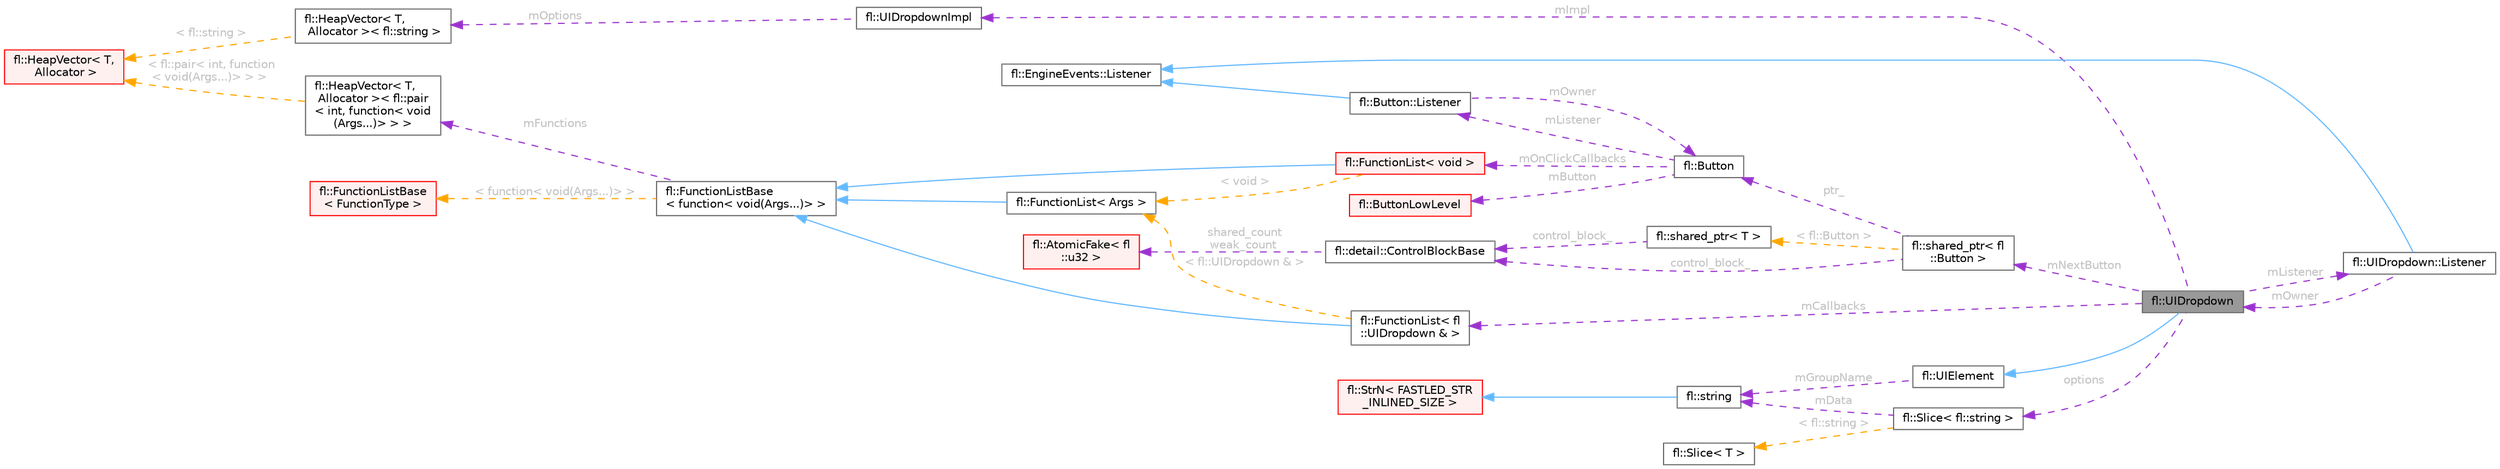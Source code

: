 digraph "fl::UIDropdown"
{
 // INTERACTIVE_SVG=YES
 // LATEX_PDF_SIZE
  bgcolor="transparent";
  edge [fontname=Helvetica,fontsize=10,labelfontname=Helvetica,labelfontsize=10];
  node [fontname=Helvetica,fontsize=10,shape=box,height=0.2,width=0.4];
  rankdir="LR";
  Node1 [id="Node000001",label="fl::UIDropdown",height=0.2,width=0.4,color="gray40", fillcolor="grey60", style="filled", fontcolor="black",tooltip=" "];
  Node2 -> Node1 [id="edge1_Node000001_Node000002",dir="back",color="steelblue1",style="solid",tooltip=" "];
  Node2 [id="Node000002",label="fl::UIElement",height=0.2,width=0.4,color="gray40", fillcolor="white", style="filled",URL="$df/d7b/classfl_1_1_u_i_element.html",tooltip=" "];
  Node3 -> Node2 [id="edge2_Node000002_Node000003",dir="back",color="darkorchid3",style="dashed",tooltip=" ",label=" mGroupName",fontcolor="grey" ];
  Node3 [id="Node000003",label="fl::string",height=0.2,width=0.4,color="gray40", fillcolor="white", style="filled",URL="$d2/db2/classfl_1_1string.html",tooltip=" "];
  Node4 -> Node3 [id="edge3_Node000003_Node000004",dir="back",color="steelblue1",style="solid",tooltip=" "];
  Node4 [id="Node000004",label="fl::StrN\< FASTLED_STR\l_INLINED_SIZE \>",height=0.2,width=0.4,color="red", fillcolor="#FFF0F0", style="filled",URL="$dc/d96/classfl_1_1_str_n.html",tooltip=" "];
  Node6 -> Node1 [id="edge4_Node000001_Node000006",dir="back",color="darkorchid3",style="dashed",tooltip=" ",label=" options",fontcolor="grey" ];
  Node6 [id="Node000006",label="fl::Slice\< fl::string \>",height=0.2,width=0.4,color="gray40", fillcolor="white", style="filled",URL="$d8/de4/classfl_1_1_slice.html",tooltip=" "];
  Node3 -> Node6 [id="edge5_Node000006_Node000003",dir="back",color="darkorchid3",style="dashed",tooltip=" ",label=" mData",fontcolor="grey" ];
  Node7 -> Node6 [id="edge6_Node000006_Node000007",dir="back",color="orange",style="dashed",tooltip=" ",label=" \< fl::string \>",fontcolor="grey" ];
  Node7 [id="Node000007",label="fl::Slice\< T \>",height=0.2,width=0.4,color="gray40", fillcolor="white", style="filled",URL="$d8/de4/classfl_1_1_slice.html",tooltip=" "];
  Node8 -> Node1 [id="edge7_Node000001_Node000008",dir="back",color="darkorchid3",style="dashed",tooltip=" ",label=" mImpl",fontcolor="grey" ];
  Node8 [id="Node000008",label="fl::UIDropdownImpl",height=0.2,width=0.4,color="gray40", fillcolor="white", style="filled",URL="$da/d56/classfl_1_1_u_i_dropdown_impl.html",tooltip=" "];
  Node9 -> Node8 [id="edge8_Node000008_Node000009",dir="back",color="darkorchid3",style="dashed",tooltip=" ",label=" mOptions",fontcolor="grey" ];
  Node9 [id="Node000009",label="fl::HeapVector\< T,\l Allocator \>\< fl::string \>",height=0.2,width=0.4,color="gray40", fillcolor="white", style="filled",URL="$db/ddd/classfl_1_1_heap_vector.html",tooltip=" "];
  Node10 -> Node9 [id="edge9_Node000009_Node000010",dir="back",color="orange",style="dashed",tooltip=" ",label=" \< fl::string \>",fontcolor="grey" ];
  Node10 [id="Node000010",label="fl::HeapVector\< T,\l Allocator \>",height=0.2,width=0.4,color="red", fillcolor="#FFF0F0", style="filled",URL="$db/ddd/classfl_1_1_heap_vector.html",tooltip=" "];
  Node12 -> Node1 [id="edge10_Node000001_Node000012",dir="back",color="darkorchid3",style="dashed",tooltip=" ",label=" mCallbacks",fontcolor="grey" ];
  Node12 [id="Node000012",label="fl::FunctionList\< fl\l::UIDropdown & \>",height=0.2,width=0.4,color="gray40", fillcolor="white", style="filled",URL="$d1/d5d/classfl_1_1_function_list.html",tooltip=" "];
  Node13 -> Node12 [id="edge11_Node000012_Node000013",dir="back",color="steelblue1",style="solid",tooltip=" "];
  Node13 [id="Node000013",label="fl::FunctionListBase\l\< function\< void(Args...)\> \>",height=0.2,width=0.4,color="gray40", fillcolor="white", style="filled",URL="$d7/de3/classfl_1_1_function_list_base.html",tooltip=" "];
  Node14 -> Node13 [id="edge12_Node000013_Node000014",dir="back",color="darkorchid3",style="dashed",tooltip=" ",label=" mFunctions",fontcolor="grey" ];
  Node14 [id="Node000014",label="fl::HeapVector\< T,\l Allocator \>\< fl::pair\l\< int, function\< void\l(Args...)\> \> \>",height=0.2,width=0.4,color="gray40", fillcolor="white", style="filled",URL="$db/ddd/classfl_1_1_heap_vector.html",tooltip=" "];
  Node10 -> Node14 [id="edge13_Node000014_Node000010",dir="back",color="orange",style="dashed",tooltip=" ",label=" \< fl::pair\< int, function\l\< void(Args...)\> \> \>",fontcolor="grey" ];
  Node15 -> Node13 [id="edge14_Node000013_Node000015",dir="back",color="orange",style="dashed",tooltip=" ",label=" \< function\< void(Args...)\> \>",fontcolor="grey" ];
  Node15 [id="Node000015",label="fl::FunctionListBase\l\< FunctionType \>",height=0.2,width=0.4,color="red", fillcolor="#FFF0F0", style="filled",URL="$d7/de3/classfl_1_1_function_list_base.html",tooltip=" "];
  Node17 -> Node12 [id="edge15_Node000012_Node000017",dir="back",color="orange",style="dashed",tooltip=" ",label=" \< fl::UIDropdown & \>",fontcolor="grey" ];
  Node17 [id="Node000017",label="fl::FunctionList\< Args \>",height=0.2,width=0.4,color="gray40", fillcolor="white", style="filled",URL="$d1/d5d/classfl_1_1_function_list.html",tooltip=" "];
  Node13 -> Node17 [id="edge16_Node000017_Node000013",dir="back",color="steelblue1",style="solid",tooltip=" "];
  Node18 -> Node1 [id="edge17_Node000001_Node000018",dir="back",color="darkorchid3",style="dashed",tooltip=" ",label=" mListener",fontcolor="grey" ];
  Node18 [id="Node000018",label="fl::UIDropdown::Listener",height=0.2,width=0.4,color="gray40", fillcolor="white", style="filled",URL="$da/da3/structfl_1_1_u_i_dropdown_1_1_listener.html",tooltip=" "];
  Node19 -> Node18 [id="edge18_Node000018_Node000019",dir="back",color="steelblue1",style="solid",tooltip=" "];
  Node19 [id="Node000019",label="fl::EngineEvents::Listener",height=0.2,width=0.4,color="gray40", fillcolor="white", style="filled",URL="$db/da2/classfl_1_1_engine_events_1_1_listener.html",tooltip=" "];
  Node1 -> Node18 [id="edge19_Node000018_Node000001",dir="back",color="darkorchid3",style="dashed",tooltip=" ",label=" mOwner",fontcolor="grey" ];
  Node20 -> Node1 [id="edge20_Node000001_Node000020",dir="back",color="darkorchid3",style="dashed",tooltip=" ",label=" mNextButton",fontcolor="grey" ];
  Node20 [id="Node000020",label="fl::shared_ptr\< fl\l::Button \>",height=0.2,width=0.4,color="gray40", fillcolor="white", style="filled",URL="$d1/d74/classfl_1_1shared__ptr.html",tooltip=" "];
  Node21 -> Node20 [id="edge21_Node000020_Node000021",dir="back",color="darkorchid3",style="dashed",tooltip=" ",label=" ptr_",fontcolor="grey" ];
  Node21 [id="Node000021",label="fl::Button",height=0.2,width=0.4,color="gray40", fillcolor="white", style="filled",URL="$d3/d85/classfl_1_1_button.html",tooltip=" "];
  Node22 -> Node21 [id="edge22_Node000021_Node000022",dir="back",color="darkorchid3",style="dashed",tooltip=" ",label=" mButton",fontcolor="grey" ];
  Node22 [id="Node000022",label="fl::ButtonLowLevel",height=0.2,width=0.4,color="red", fillcolor="#FFF0F0", style="filled",URL="$dd/d6e/classfl_1_1_button_low_level.html",tooltip=" "];
  Node24 -> Node21 [id="edge23_Node000021_Node000024",dir="back",color="darkorchid3",style="dashed",tooltip=" ",label=" mListener",fontcolor="grey" ];
  Node24 [id="Node000024",label="fl::Button::Listener",height=0.2,width=0.4,color="gray40", fillcolor="white", style="filled",URL="$da/d31/structfl_1_1_button_1_1_listener.html",tooltip=" "];
  Node19 -> Node24 [id="edge24_Node000024_Node000019",dir="back",color="steelblue1",style="solid",tooltip=" "];
  Node21 -> Node24 [id="edge25_Node000024_Node000021",dir="back",color="darkorchid3",style="dashed",tooltip=" ",label=" mOwner",fontcolor="grey" ];
  Node25 -> Node21 [id="edge26_Node000021_Node000025",dir="back",color="darkorchid3",style="dashed",tooltip=" ",label=" mOnClickCallbacks",fontcolor="grey" ];
  Node25 [id="Node000025",label="fl::FunctionList\< void \>",height=0.2,width=0.4,color="red", fillcolor="#FFF0F0", style="filled",URL="$d9/df5/classfl_1_1_function_list_3_01void_01_4.html",tooltip=" "];
  Node13 -> Node25 [id="edge27_Node000025_Node000013",dir="back",color="steelblue1",style="solid",tooltip=" "];
  Node17 -> Node25 [id="edge28_Node000025_Node000017",dir="back",color="orange",style="dashed",tooltip=" ",label=" \< void \>",fontcolor="grey" ];
  Node28 -> Node20 [id="edge29_Node000020_Node000028",dir="back",color="darkorchid3",style="dashed",tooltip=" ",label=" control_block_",fontcolor="grey" ];
  Node28 [id="Node000028",label="fl::detail::ControlBlockBase",height=0.2,width=0.4,color="gray40", fillcolor="white", style="filled",URL="$d4/dc0/structfl_1_1detail_1_1_control_block_base.html",tooltip=" "];
  Node29 -> Node28 [id="edge30_Node000028_Node000029",dir="back",color="darkorchid3",style="dashed",tooltip=" ",label=" shared_count\nweak_count",fontcolor="grey" ];
  Node29 [id="Node000029",label="fl::AtomicFake\< fl\l::u32 \>",height=0.2,width=0.4,color="red", fillcolor="#FFF0F0", style="filled",URL="$da/d98/classfl_1_1_atomic_fake.html",tooltip=" "];
  Node31 -> Node20 [id="edge31_Node000020_Node000031",dir="back",color="orange",style="dashed",tooltip=" ",label=" \< fl::Button \>",fontcolor="grey" ];
  Node31 [id="Node000031",label="fl::shared_ptr\< T \>",height=0.2,width=0.4,color="gray40", fillcolor="white", style="filled",URL="$d1/d74/classfl_1_1shared__ptr.html",tooltip=" "];
  Node28 -> Node31 [id="edge32_Node000031_Node000028",dir="back",color="darkorchid3",style="dashed",tooltip=" ",label=" control_block_",fontcolor="grey" ];
}
